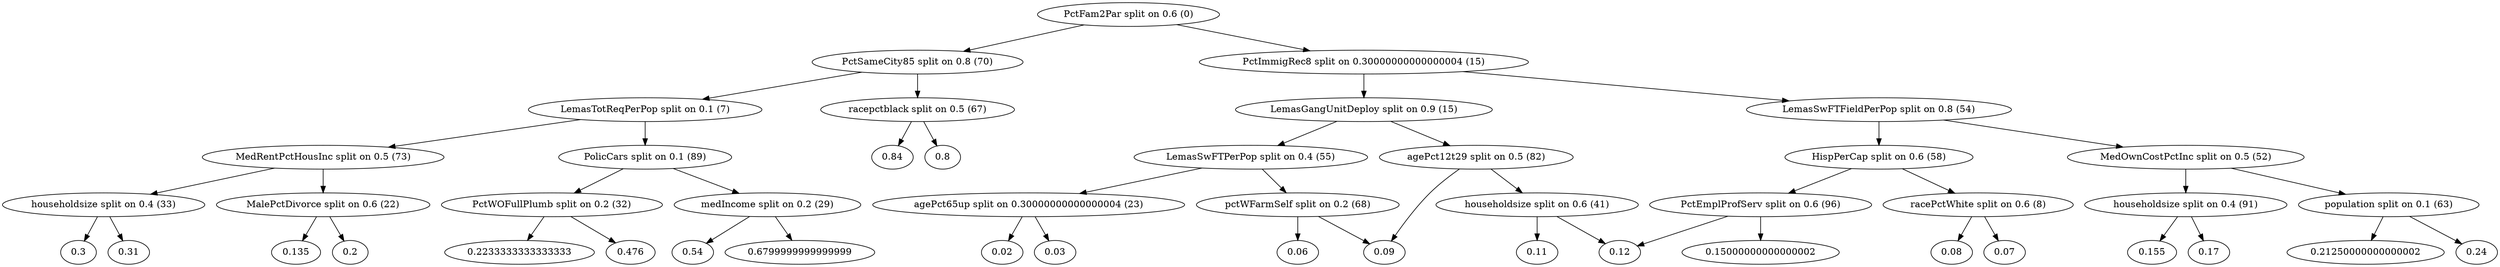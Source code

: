 digraph tree{
"PctFam2Par split on 0.6 (0)" -> "PctSameCity85 split on 0.8 (70)";
"PctFam2Par split on 0.6 (0)" -> "PctImmigRec8 split on 0.30000000000000004 (15)";
"PctSameCity85 split on 0.8 (70)" -> "LemasTotReqPerPop split on 0.1 (7)";
"PctSameCity85 split on 0.8 (70)" -> "racepctblack split on 0.5 (67)";
"LemasTotReqPerPop split on 0.1 (7)" -> "MedRentPctHousInc split on 0.5 (73)";
"LemasTotReqPerPop split on 0.1 (7)" -> "PolicCars split on 0.1 (89)";
"MedRentPctHousInc split on 0.5 (73)" -> "householdsize split on 0.4 (33)";
"MedRentPctHousInc split on 0.5 (73)" -> "MalePctDivorce split on 0.6 (22)";
"householdsize split on 0.4 (33)" -> "0.3";
"householdsize split on 0.4 (33)" -> "0.31";
"MalePctDivorce split on 0.6 (22)" -> "0.135";
"MalePctDivorce split on 0.6 (22)" -> "0.2";
"PolicCars split on 0.1 (89)" -> "PctWOFullPlumb split on 0.2 (32)";
"PolicCars split on 0.1 (89)" -> "medIncome split on 0.2 (29)";
"PctWOFullPlumb split on 0.2 (32)" -> "0.2233333333333333";
"PctWOFullPlumb split on 0.2 (32)" -> "0.476";
"medIncome split on 0.2 (29)" -> "0.54";
"medIncome split on 0.2 (29)" -> "0.6799999999999999";
"racepctblack split on 0.5 (67)" -> "0.84";
"racepctblack split on 0.5 (67)" -> "0.8";
"PctImmigRec8 split on 0.30000000000000004 (15)" -> "LemasGangUnitDeploy split on 0.9 (15)";
"PctImmigRec8 split on 0.30000000000000004 (15)" -> "LemasSwFTFieldPerPop split on 0.8 (54)";
"LemasGangUnitDeploy split on 0.9 (15)" -> "LemasSwFTPerPop split on 0.4 (55)";
"LemasGangUnitDeploy split on 0.9 (15)" -> "agePct12t29 split on 0.5 (82)";
"LemasSwFTPerPop split on 0.4 (55)" -> "agePct65up split on 0.30000000000000004 (23)";
"LemasSwFTPerPop split on 0.4 (55)" -> "pctWFarmSelf split on 0.2 (68)";
"agePct65up split on 0.30000000000000004 (23)" -> "0.02";
"agePct65up split on 0.30000000000000004 (23)" -> "0.03";
"pctWFarmSelf split on 0.2 (68)" -> "0.06";
"pctWFarmSelf split on 0.2 (68)" -> "0.09";
"agePct12t29 split on 0.5 (82)" -> "householdsize split on 0.6 (41)";
"agePct12t29 split on 0.5 (82)" -> "0.09";
"householdsize split on 0.6 (41)" -> "0.11";
"householdsize split on 0.6 (41)" -> "0.12";
"LemasSwFTFieldPerPop split on 0.8 (54)" -> "MedOwnCostPctInc split on 0.5 (52)";
"LemasSwFTFieldPerPop split on 0.8 (54)" -> "HispPerCap split on 0.6 (58)";
"MedOwnCostPctInc split on 0.5 (52)" -> "householdsize split on 0.4 (91)";
"MedOwnCostPctInc split on 0.5 (52)" -> "population split on 0.1 (63)";
"householdsize split on 0.4 (91)" -> "0.155";
"householdsize split on 0.4 (91)" -> "0.17";
"population split on 0.1 (63)" -> "0.21250000000000002";
"population split on 0.1 (63)" -> "0.24";
"HispPerCap split on 0.6 (58)" -> "PctEmplProfServ split on 0.6 (96)";
"HispPerCap split on 0.6 (58)" -> "racePctWhite split on 0.6 (8)";
"PctEmplProfServ split on 0.6 (96)" -> "0.12";
"PctEmplProfServ split on 0.6 (96)" -> "0.15000000000000002";
"racePctWhite split on 0.6 (8)" -> "0.08";
"racePctWhite split on 0.6 (8)" -> "0.07";
}
